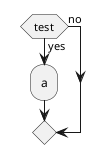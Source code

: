 {
  "sha1": "9g6b23u40o80jgdcdlyem7xgxoy4czz",
  "insertion": {
    "when": "2024-05-30T20:48:21.682Z",
    "url": "https://forum.plantuml.net/12527/insidediamond-condition-showing-branch-activity-diagram?show=12527#q12527",
    "user": "plantuml@gmail.com"
  }
}
@startuml
if (test) then (yes)
    :a;
else (no)
endif
@enduml
